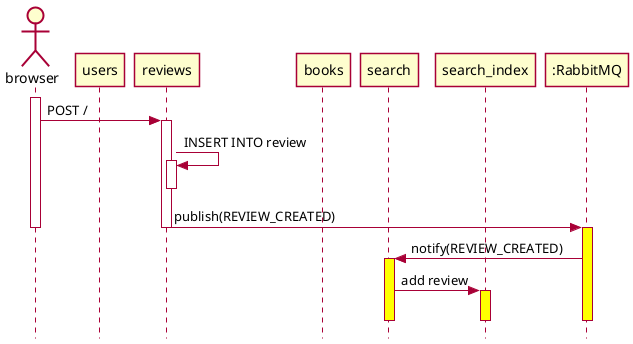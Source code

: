 @startuml

skin rose
skinparam style strictuml
skinparam backgroundColor transparent

actor browser
participant users
participant reviews
participant books
participant search
participant search_index
participant ":RabbitMQ" as RabbitMQ

activate browser

browser -> reviews ++ : POST /
reviews -> reviews ++ : INSERT INTO review
deactivate reviews
reviews -> RabbitMQ --++ #yellow : publish(REVIEW_CREATED)
deactivate browser

RabbitMQ -> search ++ #yellow : notify(REVIEW_CREATED)
search -> search_index ++ #yellow : add review
deactivate search_index
deactivate search
deactivate RabbitMQ

@enduml
